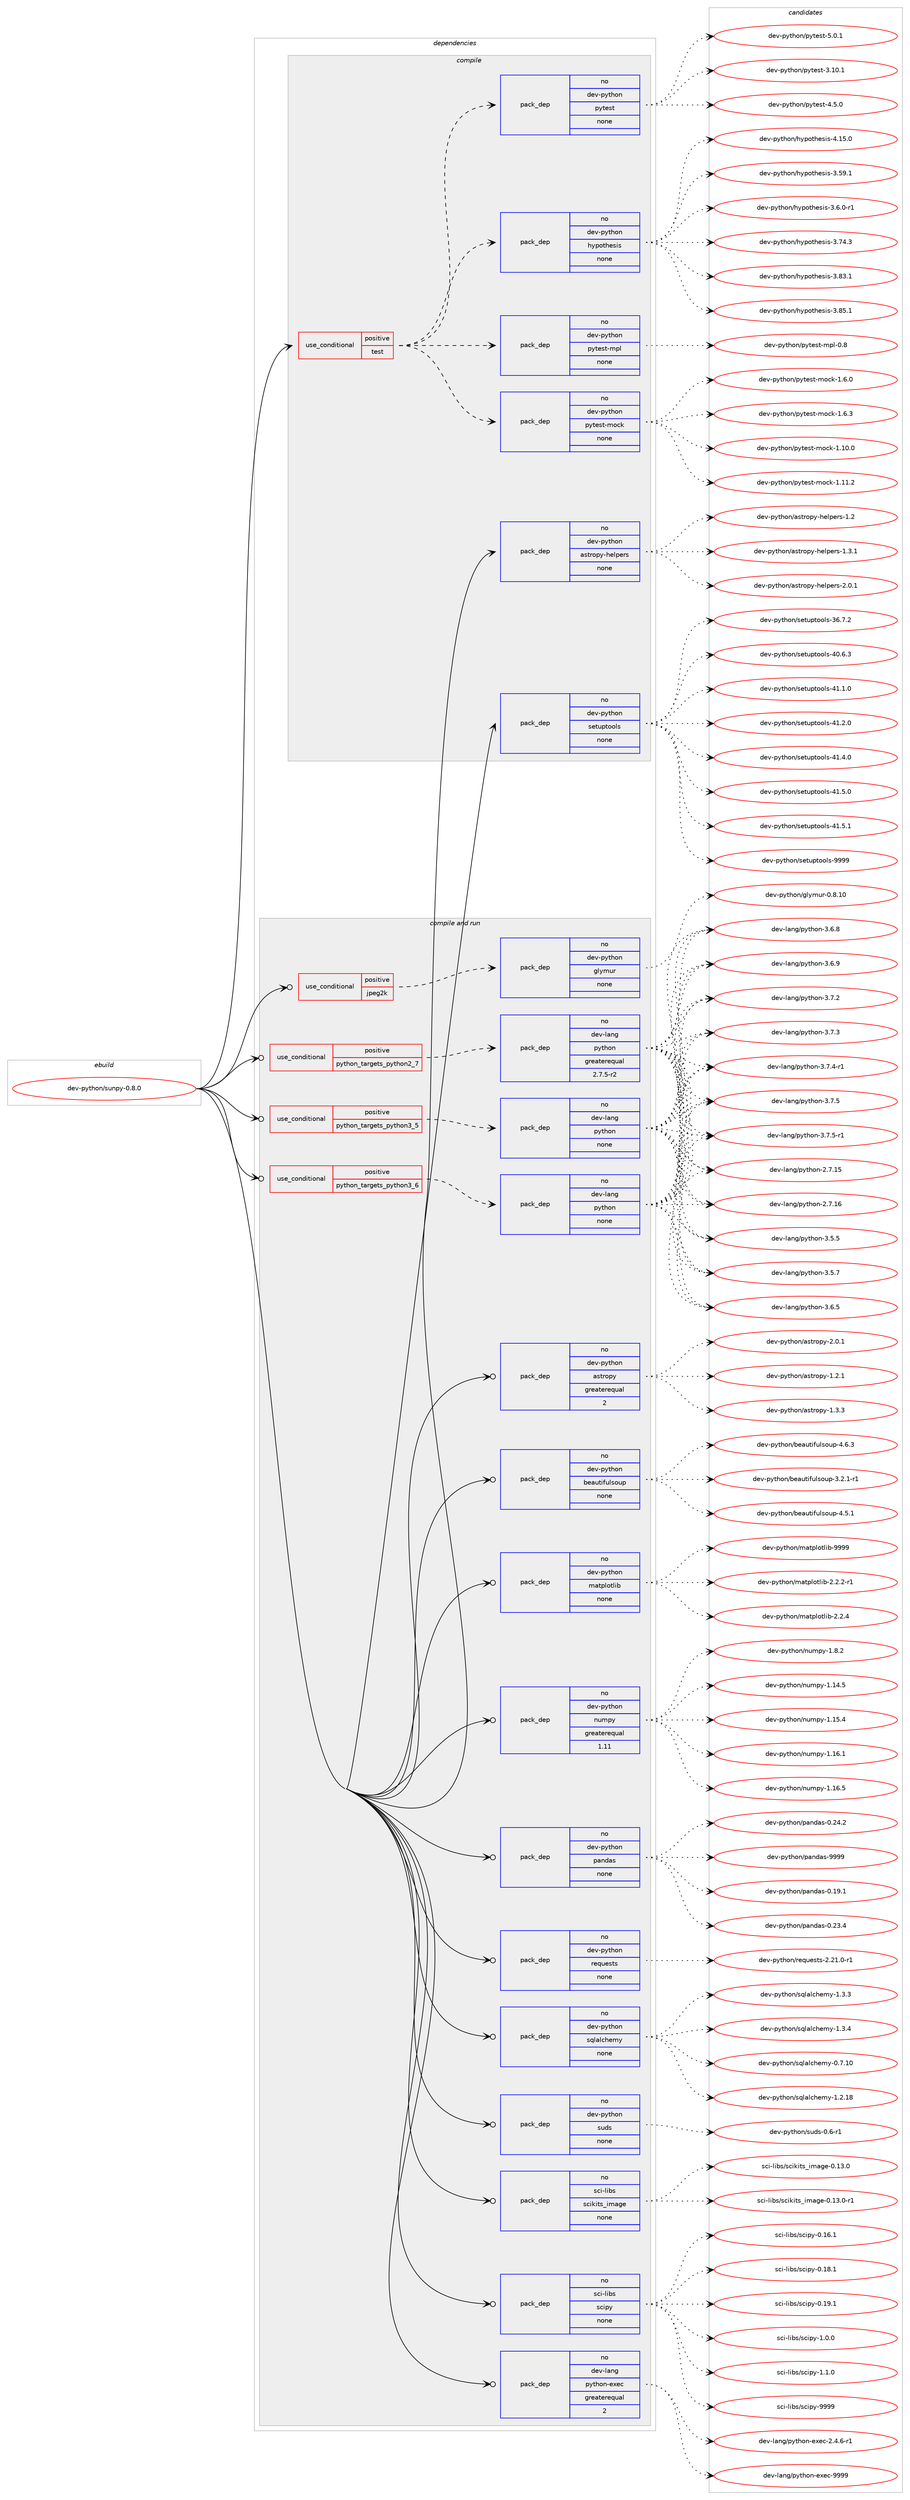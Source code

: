 digraph prolog {

# *************
# Graph options
# *************

newrank=true;
concentrate=true;
compound=true;
graph [rankdir=LR,fontname=Helvetica,fontsize=10,ranksep=1.5];#, ranksep=2.5, nodesep=0.2];
edge  [arrowhead=vee];
node  [fontname=Helvetica,fontsize=10];

# **********
# The ebuild
# **********

subgraph cluster_leftcol {
color=gray;
rank=same;
label=<<i>ebuild</i>>;
id [label="dev-python/sunpy-0.8.0", color=red, width=4, href="../dev-python/sunpy-0.8.0.svg"];
}

# ****************
# The dependencies
# ****************

subgraph cluster_midcol {
color=gray;
label=<<i>dependencies</i>>;
subgraph cluster_compile {
fillcolor="#eeeeee";
style=filled;
label=<<i>compile</i>>;
subgraph cond150085 {
dependency639585 [label=<<TABLE BORDER="0" CELLBORDER="1" CELLSPACING="0" CELLPADDING="4"><TR><TD ROWSPAN="3" CELLPADDING="10">use_conditional</TD></TR><TR><TD>positive</TD></TR><TR><TD>test</TD></TR></TABLE>>, shape=none, color=red];
subgraph pack477618 {
dependency639586 [label=<<TABLE BORDER="0" CELLBORDER="1" CELLSPACING="0" CELLPADDING="4" WIDTH="220"><TR><TD ROWSPAN="6" CELLPADDING="30">pack_dep</TD></TR><TR><TD WIDTH="110">no</TD></TR><TR><TD>dev-python</TD></TR><TR><TD>hypothesis</TD></TR><TR><TD>none</TD></TR><TR><TD></TD></TR></TABLE>>, shape=none, color=blue];
}
dependency639585:e -> dependency639586:w [weight=20,style="dashed",arrowhead="vee"];
subgraph pack477619 {
dependency639587 [label=<<TABLE BORDER="0" CELLBORDER="1" CELLSPACING="0" CELLPADDING="4" WIDTH="220"><TR><TD ROWSPAN="6" CELLPADDING="30">pack_dep</TD></TR><TR><TD WIDTH="110">no</TD></TR><TR><TD>dev-python</TD></TR><TR><TD>pytest</TD></TR><TR><TD>none</TD></TR><TR><TD></TD></TR></TABLE>>, shape=none, color=blue];
}
dependency639585:e -> dependency639587:w [weight=20,style="dashed",arrowhead="vee"];
subgraph pack477620 {
dependency639588 [label=<<TABLE BORDER="0" CELLBORDER="1" CELLSPACING="0" CELLPADDING="4" WIDTH="220"><TR><TD ROWSPAN="6" CELLPADDING="30">pack_dep</TD></TR><TR><TD WIDTH="110">no</TD></TR><TR><TD>dev-python</TD></TR><TR><TD>pytest-mock</TD></TR><TR><TD>none</TD></TR><TR><TD></TD></TR></TABLE>>, shape=none, color=blue];
}
dependency639585:e -> dependency639588:w [weight=20,style="dashed",arrowhead="vee"];
subgraph pack477621 {
dependency639589 [label=<<TABLE BORDER="0" CELLBORDER="1" CELLSPACING="0" CELLPADDING="4" WIDTH="220"><TR><TD ROWSPAN="6" CELLPADDING="30">pack_dep</TD></TR><TR><TD WIDTH="110">no</TD></TR><TR><TD>dev-python</TD></TR><TR><TD>pytest-mpl</TD></TR><TR><TD>none</TD></TR><TR><TD></TD></TR></TABLE>>, shape=none, color=blue];
}
dependency639585:e -> dependency639589:w [weight=20,style="dashed",arrowhead="vee"];
}
id:e -> dependency639585:w [weight=20,style="solid",arrowhead="vee"];
subgraph pack477622 {
dependency639590 [label=<<TABLE BORDER="0" CELLBORDER="1" CELLSPACING="0" CELLPADDING="4" WIDTH="220"><TR><TD ROWSPAN="6" CELLPADDING="30">pack_dep</TD></TR><TR><TD WIDTH="110">no</TD></TR><TR><TD>dev-python</TD></TR><TR><TD>astropy-helpers</TD></TR><TR><TD>none</TD></TR><TR><TD></TD></TR></TABLE>>, shape=none, color=blue];
}
id:e -> dependency639590:w [weight=20,style="solid",arrowhead="vee"];
subgraph pack477623 {
dependency639591 [label=<<TABLE BORDER="0" CELLBORDER="1" CELLSPACING="0" CELLPADDING="4" WIDTH="220"><TR><TD ROWSPAN="6" CELLPADDING="30">pack_dep</TD></TR><TR><TD WIDTH="110">no</TD></TR><TR><TD>dev-python</TD></TR><TR><TD>setuptools</TD></TR><TR><TD>none</TD></TR><TR><TD></TD></TR></TABLE>>, shape=none, color=blue];
}
id:e -> dependency639591:w [weight=20,style="solid",arrowhead="vee"];
}
subgraph cluster_compileandrun {
fillcolor="#eeeeee";
style=filled;
label=<<i>compile and run</i>>;
subgraph cond150086 {
dependency639592 [label=<<TABLE BORDER="0" CELLBORDER="1" CELLSPACING="0" CELLPADDING="4"><TR><TD ROWSPAN="3" CELLPADDING="10">use_conditional</TD></TR><TR><TD>positive</TD></TR><TR><TD>jpeg2k</TD></TR></TABLE>>, shape=none, color=red];
subgraph pack477624 {
dependency639593 [label=<<TABLE BORDER="0" CELLBORDER="1" CELLSPACING="0" CELLPADDING="4" WIDTH="220"><TR><TD ROWSPAN="6" CELLPADDING="30">pack_dep</TD></TR><TR><TD WIDTH="110">no</TD></TR><TR><TD>dev-python</TD></TR><TR><TD>glymur</TD></TR><TR><TD>none</TD></TR><TR><TD></TD></TR></TABLE>>, shape=none, color=blue];
}
dependency639592:e -> dependency639593:w [weight=20,style="dashed",arrowhead="vee"];
}
id:e -> dependency639592:w [weight=20,style="solid",arrowhead="odotvee"];
subgraph cond150087 {
dependency639594 [label=<<TABLE BORDER="0" CELLBORDER="1" CELLSPACING="0" CELLPADDING="4"><TR><TD ROWSPAN="3" CELLPADDING="10">use_conditional</TD></TR><TR><TD>positive</TD></TR><TR><TD>python_targets_python2_7</TD></TR></TABLE>>, shape=none, color=red];
subgraph pack477625 {
dependency639595 [label=<<TABLE BORDER="0" CELLBORDER="1" CELLSPACING="0" CELLPADDING="4" WIDTH="220"><TR><TD ROWSPAN="6" CELLPADDING="30">pack_dep</TD></TR><TR><TD WIDTH="110">no</TD></TR><TR><TD>dev-lang</TD></TR><TR><TD>python</TD></TR><TR><TD>greaterequal</TD></TR><TR><TD>2.7.5-r2</TD></TR></TABLE>>, shape=none, color=blue];
}
dependency639594:e -> dependency639595:w [weight=20,style="dashed",arrowhead="vee"];
}
id:e -> dependency639594:w [weight=20,style="solid",arrowhead="odotvee"];
subgraph cond150088 {
dependency639596 [label=<<TABLE BORDER="0" CELLBORDER="1" CELLSPACING="0" CELLPADDING="4"><TR><TD ROWSPAN="3" CELLPADDING="10">use_conditional</TD></TR><TR><TD>positive</TD></TR><TR><TD>python_targets_python3_5</TD></TR></TABLE>>, shape=none, color=red];
subgraph pack477626 {
dependency639597 [label=<<TABLE BORDER="0" CELLBORDER="1" CELLSPACING="0" CELLPADDING="4" WIDTH="220"><TR><TD ROWSPAN="6" CELLPADDING="30">pack_dep</TD></TR><TR><TD WIDTH="110">no</TD></TR><TR><TD>dev-lang</TD></TR><TR><TD>python</TD></TR><TR><TD>none</TD></TR><TR><TD></TD></TR></TABLE>>, shape=none, color=blue];
}
dependency639596:e -> dependency639597:w [weight=20,style="dashed",arrowhead="vee"];
}
id:e -> dependency639596:w [weight=20,style="solid",arrowhead="odotvee"];
subgraph cond150089 {
dependency639598 [label=<<TABLE BORDER="0" CELLBORDER="1" CELLSPACING="0" CELLPADDING="4"><TR><TD ROWSPAN="3" CELLPADDING="10">use_conditional</TD></TR><TR><TD>positive</TD></TR><TR><TD>python_targets_python3_6</TD></TR></TABLE>>, shape=none, color=red];
subgraph pack477627 {
dependency639599 [label=<<TABLE BORDER="0" CELLBORDER="1" CELLSPACING="0" CELLPADDING="4" WIDTH="220"><TR><TD ROWSPAN="6" CELLPADDING="30">pack_dep</TD></TR><TR><TD WIDTH="110">no</TD></TR><TR><TD>dev-lang</TD></TR><TR><TD>python</TD></TR><TR><TD>none</TD></TR><TR><TD></TD></TR></TABLE>>, shape=none, color=blue];
}
dependency639598:e -> dependency639599:w [weight=20,style="dashed",arrowhead="vee"];
}
id:e -> dependency639598:w [weight=20,style="solid",arrowhead="odotvee"];
subgraph pack477628 {
dependency639600 [label=<<TABLE BORDER="0" CELLBORDER="1" CELLSPACING="0" CELLPADDING="4" WIDTH="220"><TR><TD ROWSPAN="6" CELLPADDING="30">pack_dep</TD></TR><TR><TD WIDTH="110">no</TD></TR><TR><TD>dev-lang</TD></TR><TR><TD>python-exec</TD></TR><TR><TD>greaterequal</TD></TR><TR><TD>2</TD></TR></TABLE>>, shape=none, color=blue];
}
id:e -> dependency639600:w [weight=20,style="solid",arrowhead="odotvee"];
subgraph pack477629 {
dependency639601 [label=<<TABLE BORDER="0" CELLBORDER="1" CELLSPACING="0" CELLPADDING="4" WIDTH="220"><TR><TD ROWSPAN="6" CELLPADDING="30">pack_dep</TD></TR><TR><TD WIDTH="110">no</TD></TR><TR><TD>dev-python</TD></TR><TR><TD>astropy</TD></TR><TR><TD>greaterequal</TD></TR><TR><TD>2</TD></TR></TABLE>>, shape=none, color=blue];
}
id:e -> dependency639601:w [weight=20,style="solid",arrowhead="odotvee"];
subgraph pack477630 {
dependency639602 [label=<<TABLE BORDER="0" CELLBORDER="1" CELLSPACING="0" CELLPADDING="4" WIDTH="220"><TR><TD ROWSPAN="6" CELLPADDING="30">pack_dep</TD></TR><TR><TD WIDTH="110">no</TD></TR><TR><TD>dev-python</TD></TR><TR><TD>beautifulsoup</TD></TR><TR><TD>none</TD></TR><TR><TD></TD></TR></TABLE>>, shape=none, color=blue];
}
id:e -> dependency639602:w [weight=20,style="solid",arrowhead="odotvee"];
subgraph pack477631 {
dependency639603 [label=<<TABLE BORDER="0" CELLBORDER="1" CELLSPACING="0" CELLPADDING="4" WIDTH="220"><TR><TD ROWSPAN="6" CELLPADDING="30">pack_dep</TD></TR><TR><TD WIDTH="110">no</TD></TR><TR><TD>dev-python</TD></TR><TR><TD>matplotlib</TD></TR><TR><TD>none</TD></TR><TR><TD></TD></TR></TABLE>>, shape=none, color=blue];
}
id:e -> dependency639603:w [weight=20,style="solid",arrowhead="odotvee"];
subgraph pack477632 {
dependency639604 [label=<<TABLE BORDER="0" CELLBORDER="1" CELLSPACING="0" CELLPADDING="4" WIDTH="220"><TR><TD ROWSPAN="6" CELLPADDING="30">pack_dep</TD></TR><TR><TD WIDTH="110">no</TD></TR><TR><TD>dev-python</TD></TR><TR><TD>numpy</TD></TR><TR><TD>greaterequal</TD></TR><TR><TD>1.11</TD></TR></TABLE>>, shape=none, color=blue];
}
id:e -> dependency639604:w [weight=20,style="solid",arrowhead="odotvee"];
subgraph pack477633 {
dependency639605 [label=<<TABLE BORDER="0" CELLBORDER="1" CELLSPACING="0" CELLPADDING="4" WIDTH="220"><TR><TD ROWSPAN="6" CELLPADDING="30">pack_dep</TD></TR><TR><TD WIDTH="110">no</TD></TR><TR><TD>dev-python</TD></TR><TR><TD>pandas</TD></TR><TR><TD>none</TD></TR><TR><TD></TD></TR></TABLE>>, shape=none, color=blue];
}
id:e -> dependency639605:w [weight=20,style="solid",arrowhead="odotvee"];
subgraph pack477634 {
dependency639606 [label=<<TABLE BORDER="0" CELLBORDER="1" CELLSPACING="0" CELLPADDING="4" WIDTH="220"><TR><TD ROWSPAN="6" CELLPADDING="30">pack_dep</TD></TR><TR><TD WIDTH="110">no</TD></TR><TR><TD>dev-python</TD></TR><TR><TD>requests</TD></TR><TR><TD>none</TD></TR><TR><TD></TD></TR></TABLE>>, shape=none, color=blue];
}
id:e -> dependency639606:w [weight=20,style="solid",arrowhead="odotvee"];
subgraph pack477635 {
dependency639607 [label=<<TABLE BORDER="0" CELLBORDER="1" CELLSPACING="0" CELLPADDING="4" WIDTH="220"><TR><TD ROWSPAN="6" CELLPADDING="30">pack_dep</TD></TR><TR><TD WIDTH="110">no</TD></TR><TR><TD>dev-python</TD></TR><TR><TD>sqlalchemy</TD></TR><TR><TD>none</TD></TR><TR><TD></TD></TR></TABLE>>, shape=none, color=blue];
}
id:e -> dependency639607:w [weight=20,style="solid",arrowhead="odotvee"];
subgraph pack477636 {
dependency639608 [label=<<TABLE BORDER="0" CELLBORDER="1" CELLSPACING="0" CELLPADDING="4" WIDTH="220"><TR><TD ROWSPAN="6" CELLPADDING="30">pack_dep</TD></TR><TR><TD WIDTH="110">no</TD></TR><TR><TD>dev-python</TD></TR><TR><TD>suds</TD></TR><TR><TD>none</TD></TR><TR><TD></TD></TR></TABLE>>, shape=none, color=blue];
}
id:e -> dependency639608:w [weight=20,style="solid",arrowhead="odotvee"];
subgraph pack477637 {
dependency639609 [label=<<TABLE BORDER="0" CELLBORDER="1" CELLSPACING="0" CELLPADDING="4" WIDTH="220"><TR><TD ROWSPAN="6" CELLPADDING="30">pack_dep</TD></TR><TR><TD WIDTH="110">no</TD></TR><TR><TD>sci-libs</TD></TR><TR><TD>scikits_image</TD></TR><TR><TD>none</TD></TR><TR><TD></TD></TR></TABLE>>, shape=none, color=blue];
}
id:e -> dependency639609:w [weight=20,style="solid",arrowhead="odotvee"];
subgraph pack477638 {
dependency639610 [label=<<TABLE BORDER="0" CELLBORDER="1" CELLSPACING="0" CELLPADDING="4" WIDTH="220"><TR><TD ROWSPAN="6" CELLPADDING="30">pack_dep</TD></TR><TR><TD WIDTH="110">no</TD></TR><TR><TD>sci-libs</TD></TR><TR><TD>scipy</TD></TR><TR><TD>none</TD></TR><TR><TD></TD></TR></TABLE>>, shape=none, color=blue];
}
id:e -> dependency639610:w [weight=20,style="solid",arrowhead="odotvee"];
}
subgraph cluster_run {
fillcolor="#eeeeee";
style=filled;
label=<<i>run</i>>;
}
}

# **************
# The candidates
# **************

subgraph cluster_choices {
rank=same;
color=gray;
label=<<i>candidates</i>>;

subgraph choice477618 {
color=black;
nodesep=1;
choice100101118451121211161041111104710412111211111610410111510511545514653574649 [label="dev-python/hypothesis-3.59.1", color=red, width=4,href="../dev-python/hypothesis-3.59.1.svg"];
choice10010111845112121116104111110471041211121111161041011151051154551465446484511449 [label="dev-python/hypothesis-3.6.0-r1", color=red, width=4,href="../dev-python/hypothesis-3.6.0-r1.svg"];
choice100101118451121211161041111104710412111211111610410111510511545514655524651 [label="dev-python/hypothesis-3.74.3", color=red, width=4,href="../dev-python/hypothesis-3.74.3.svg"];
choice100101118451121211161041111104710412111211111610410111510511545514656514649 [label="dev-python/hypothesis-3.83.1", color=red, width=4,href="../dev-python/hypothesis-3.83.1.svg"];
choice100101118451121211161041111104710412111211111610410111510511545514656534649 [label="dev-python/hypothesis-3.85.1", color=red, width=4,href="../dev-python/hypothesis-3.85.1.svg"];
choice100101118451121211161041111104710412111211111610410111510511545524649534648 [label="dev-python/hypothesis-4.15.0", color=red, width=4,href="../dev-python/hypothesis-4.15.0.svg"];
dependency639586:e -> choice100101118451121211161041111104710412111211111610410111510511545514653574649:w [style=dotted,weight="100"];
dependency639586:e -> choice10010111845112121116104111110471041211121111161041011151051154551465446484511449:w [style=dotted,weight="100"];
dependency639586:e -> choice100101118451121211161041111104710412111211111610410111510511545514655524651:w [style=dotted,weight="100"];
dependency639586:e -> choice100101118451121211161041111104710412111211111610410111510511545514656514649:w [style=dotted,weight="100"];
dependency639586:e -> choice100101118451121211161041111104710412111211111610410111510511545514656534649:w [style=dotted,weight="100"];
dependency639586:e -> choice100101118451121211161041111104710412111211111610410111510511545524649534648:w [style=dotted,weight="100"];
}
subgraph choice477619 {
color=black;
nodesep=1;
choice100101118451121211161041111104711212111610111511645514649484649 [label="dev-python/pytest-3.10.1", color=red, width=4,href="../dev-python/pytest-3.10.1.svg"];
choice1001011184511212111610411111047112121116101115116455246534648 [label="dev-python/pytest-4.5.0", color=red, width=4,href="../dev-python/pytest-4.5.0.svg"];
choice1001011184511212111610411111047112121116101115116455346484649 [label="dev-python/pytest-5.0.1", color=red, width=4,href="../dev-python/pytest-5.0.1.svg"];
dependency639587:e -> choice100101118451121211161041111104711212111610111511645514649484649:w [style=dotted,weight="100"];
dependency639587:e -> choice1001011184511212111610411111047112121116101115116455246534648:w [style=dotted,weight="100"];
dependency639587:e -> choice1001011184511212111610411111047112121116101115116455346484649:w [style=dotted,weight="100"];
}
subgraph choice477620 {
color=black;
nodesep=1;
choice1001011184511212111610411111047112121116101115116451091119910745494649484648 [label="dev-python/pytest-mock-1.10.0", color=red, width=4,href="../dev-python/pytest-mock-1.10.0.svg"];
choice1001011184511212111610411111047112121116101115116451091119910745494649494650 [label="dev-python/pytest-mock-1.11.2", color=red, width=4,href="../dev-python/pytest-mock-1.11.2.svg"];
choice10010111845112121116104111110471121211161011151164510911199107454946544648 [label="dev-python/pytest-mock-1.6.0", color=red, width=4,href="../dev-python/pytest-mock-1.6.0.svg"];
choice10010111845112121116104111110471121211161011151164510911199107454946544651 [label="dev-python/pytest-mock-1.6.3", color=red, width=4,href="../dev-python/pytest-mock-1.6.3.svg"];
dependency639588:e -> choice1001011184511212111610411111047112121116101115116451091119910745494649484648:w [style=dotted,weight="100"];
dependency639588:e -> choice1001011184511212111610411111047112121116101115116451091119910745494649494650:w [style=dotted,weight="100"];
dependency639588:e -> choice10010111845112121116104111110471121211161011151164510911199107454946544648:w [style=dotted,weight="100"];
dependency639588:e -> choice10010111845112121116104111110471121211161011151164510911199107454946544651:w [style=dotted,weight="100"];
}
subgraph choice477621 {
color=black;
nodesep=1;
choice10010111845112121116104111110471121211161011151164510911210845484656 [label="dev-python/pytest-mpl-0.8", color=red, width=4,href="../dev-python/pytest-mpl-0.8.svg"];
dependency639589:e -> choice10010111845112121116104111110471121211161011151164510911210845484656:w [style=dotted,weight="100"];
}
subgraph choice477622 {
color=black;
nodesep=1;
choice1001011184511212111610411111047971151161141111121214510410110811210111411545494650 [label="dev-python/astropy-helpers-1.2", color=red, width=4,href="../dev-python/astropy-helpers-1.2.svg"];
choice10010111845112121116104111110479711511611411111212145104101108112101114115454946514649 [label="dev-python/astropy-helpers-1.3.1", color=red, width=4,href="../dev-python/astropy-helpers-1.3.1.svg"];
choice10010111845112121116104111110479711511611411111212145104101108112101114115455046484649 [label="dev-python/astropy-helpers-2.0.1", color=red, width=4,href="../dev-python/astropy-helpers-2.0.1.svg"];
dependency639590:e -> choice1001011184511212111610411111047971151161141111121214510410110811210111411545494650:w [style=dotted,weight="100"];
dependency639590:e -> choice10010111845112121116104111110479711511611411111212145104101108112101114115454946514649:w [style=dotted,weight="100"];
dependency639590:e -> choice10010111845112121116104111110479711511611411111212145104101108112101114115455046484649:w [style=dotted,weight="100"];
}
subgraph choice477623 {
color=black;
nodesep=1;
choice100101118451121211161041111104711510111611711211611111110811545515446554650 [label="dev-python/setuptools-36.7.2", color=red, width=4,href="../dev-python/setuptools-36.7.2.svg"];
choice100101118451121211161041111104711510111611711211611111110811545524846544651 [label="dev-python/setuptools-40.6.3", color=red, width=4,href="../dev-python/setuptools-40.6.3.svg"];
choice100101118451121211161041111104711510111611711211611111110811545524946494648 [label="dev-python/setuptools-41.1.0", color=red, width=4,href="../dev-python/setuptools-41.1.0.svg"];
choice100101118451121211161041111104711510111611711211611111110811545524946504648 [label="dev-python/setuptools-41.2.0", color=red, width=4,href="../dev-python/setuptools-41.2.0.svg"];
choice100101118451121211161041111104711510111611711211611111110811545524946524648 [label="dev-python/setuptools-41.4.0", color=red, width=4,href="../dev-python/setuptools-41.4.0.svg"];
choice100101118451121211161041111104711510111611711211611111110811545524946534648 [label="dev-python/setuptools-41.5.0", color=red, width=4,href="../dev-python/setuptools-41.5.0.svg"];
choice100101118451121211161041111104711510111611711211611111110811545524946534649 [label="dev-python/setuptools-41.5.1", color=red, width=4,href="../dev-python/setuptools-41.5.1.svg"];
choice10010111845112121116104111110471151011161171121161111111081154557575757 [label="dev-python/setuptools-9999", color=red, width=4,href="../dev-python/setuptools-9999.svg"];
dependency639591:e -> choice100101118451121211161041111104711510111611711211611111110811545515446554650:w [style=dotted,weight="100"];
dependency639591:e -> choice100101118451121211161041111104711510111611711211611111110811545524846544651:w [style=dotted,weight="100"];
dependency639591:e -> choice100101118451121211161041111104711510111611711211611111110811545524946494648:w [style=dotted,weight="100"];
dependency639591:e -> choice100101118451121211161041111104711510111611711211611111110811545524946504648:w [style=dotted,weight="100"];
dependency639591:e -> choice100101118451121211161041111104711510111611711211611111110811545524946524648:w [style=dotted,weight="100"];
dependency639591:e -> choice100101118451121211161041111104711510111611711211611111110811545524946534648:w [style=dotted,weight="100"];
dependency639591:e -> choice100101118451121211161041111104711510111611711211611111110811545524946534649:w [style=dotted,weight="100"];
dependency639591:e -> choice10010111845112121116104111110471151011161171121161111111081154557575757:w [style=dotted,weight="100"];
}
subgraph choice477624 {
color=black;
nodesep=1;
choice100101118451121211161041111104710310812110911711445484656464948 [label="dev-python/glymur-0.8.10", color=red, width=4,href="../dev-python/glymur-0.8.10.svg"];
dependency639593:e -> choice100101118451121211161041111104710310812110911711445484656464948:w [style=dotted,weight="100"];
}
subgraph choice477625 {
color=black;
nodesep=1;
choice10010111845108971101034711212111610411111045504655464953 [label="dev-lang/python-2.7.15", color=red, width=4,href="../dev-lang/python-2.7.15.svg"];
choice10010111845108971101034711212111610411111045504655464954 [label="dev-lang/python-2.7.16", color=red, width=4,href="../dev-lang/python-2.7.16.svg"];
choice100101118451089711010347112121116104111110455146534653 [label="dev-lang/python-3.5.5", color=red, width=4,href="../dev-lang/python-3.5.5.svg"];
choice100101118451089711010347112121116104111110455146534655 [label="dev-lang/python-3.5.7", color=red, width=4,href="../dev-lang/python-3.5.7.svg"];
choice100101118451089711010347112121116104111110455146544653 [label="dev-lang/python-3.6.5", color=red, width=4,href="../dev-lang/python-3.6.5.svg"];
choice100101118451089711010347112121116104111110455146544656 [label="dev-lang/python-3.6.8", color=red, width=4,href="../dev-lang/python-3.6.8.svg"];
choice100101118451089711010347112121116104111110455146544657 [label="dev-lang/python-3.6.9", color=red, width=4,href="../dev-lang/python-3.6.9.svg"];
choice100101118451089711010347112121116104111110455146554650 [label="dev-lang/python-3.7.2", color=red, width=4,href="../dev-lang/python-3.7.2.svg"];
choice100101118451089711010347112121116104111110455146554651 [label="dev-lang/python-3.7.3", color=red, width=4,href="../dev-lang/python-3.7.3.svg"];
choice1001011184510897110103471121211161041111104551465546524511449 [label="dev-lang/python-3.7.4-r1", color=red, width=4,href="../dev-lang/python-3.7.4-r1.svg"];
choice100101118451089711010347112121116104111110455146554653 [label="dev-lang/python-3.7.5", color=red, width=4,href="../dev-lang/python-3.7.5.svg"];
choice1001011184510897110103471121211161041111104551465546534511449 [label="dev-lang/python-3.7.5-r1", color=red, width=4,href="../dev-lang/python-3.7.5-r1.svg"];
dependency639595:e -> choice10010111845108971101034711212111610411111045504655464953:w [style=dotted,weight="100"];
dependency639595:e -> choice10010111845108971101034711212111610411111045504655464954:w [style=dotted,weight="100"];
dependency639595:e -> choice100101118451089711010347112121116104111110455146534653:w [style=dotted,weight="100"];
dependency639595:e -> choice100101118451089711010347112121116104111110455146534655:w [style=dotted,weight="100"];
dependency639595:e -> choice100101118451089711010347112121116104111110455146544653:w [style=dotted,weight="100"];
dependency639595:e -> choice100101118451089711010347112121116104111110455146544656:w [style=dotted,weight="100"];
dependency639595:e -> choice100101118451089711010347112121116104111110455146544657:w [style=dotted,weight="100"];
dependency639595:e -> choice100101118451089711010347112121116104111110455146554650:w [style=dotted,weight="100"];
dependency639595:e -> choice100101118451089711010347112121116104111110455146554651:w [style=dotted,weight="100"];
dependency639595:e -> choice1001011184510897110103471121211161041111104551465546524511449:w [style=dotted,weight="100"];
dependency639595:e -> choice100101118451089711010347112121116104111110455146554653:w [style=dotted,weight="100"];
dependency639595:e -> choice1001011184510897110103471121211161041111104551465546534511449:w [style=dotted,weight="100"];
}
subgraph choice477626 {
color=black;
nodesep=1;
choice10010111845108971101034711212111610411111045504655464953 [label="dev-lang/python-2.7.15", color=red, width=4,href="../dev-lang/python-2.7.15.svg"];
choice10010111845108971101034711212111610411111045504655464954 [label="dev-lang/python-2.7.16", color=red, width=4,href="../dev-lang/python-2.7.16.svg"];
choice100101118451089711010347112121116104111110455146534653 [label="dev-lang/python-3.5.5", color=red, width=4,href="../dev-lang/python-3.5.5.svg"];
choice100101118451089711010347112121116104111110455146534655 [label="dev-lang/python-3.5.7", color=red, width=4,href="../dev-lang/python-3.5.7.svg"];
choice100101118451089711010347112121116104111110455146544653 [label="dev-lang/python-3.6.5", color=red, width=4,href="../dev-lang/python-3.6.5.svg"];
choice100101118451089711010347112121116104111110455146544656 [label="dev-lang/python-3.6.8", color=red, width=4,href="../dev-lang/python-3.6.8.svg"];
choice100101118451089711010347112121116104111110455146544657 [label="dev-lang/python-3.6.9", color=red, width=4,href="../dev-lang/python-3.6.9.svg"];
choice100101118451089711010347112121116104111110455146554650 [label="dev-lang/python-3.7.2", color=red, width=4,href="../dev-lang/python-3.7.2.svg"];
choice100101118451089711010347112121116104111110455146554651 [label="dev-lang/python-3.7.3", color=red, width=4,href="../dev-lang/python-3.7.3.svg"];
choice1001011184510897110103471121211161041111104551465546524511449 [label="dev-lang/python-3.7.4-r1", color=red, width=4,href="../dev-lang/python-3.7.4-r1.svg"];
choice100101118451089711010347112121116104111110455146554653 [label="dev-lang/python-3.7.5", color=red, width=4,href="../dev-lang/python-3.7.5.svg"];
choice1001011184510897110103471121211161041111104551465546534511449 [label="dev-lang/python-3.7.5-r1", color=red, width=4,href="../dev-lang/python-3.7.5-r1.svg"];
dependency639597:e -> choice10010111845108971101034711212111610411111045504655464953:w [style=dotted,weight="100"];
dependency639597:e -> choice10010111845108971101034711212111610411111045504655464954:w [style=dotted,weight="100"];
dependency639597:e -> choice100101118451089711010347112121116104111110455146534653:w [style=dotted,weight="100"];
dependency639597:e -> choice100101118451089711010347112121116104111110455146534655:w [style=dotted,weight="100"];
dependency639597:e -> choice100101118451089711010347112121116104111110455146544653:w [style=dotted,weight="100"];
dependency639597:e -> choice100101118451089711010347112121116104111110455146544656:w [style=dotted,weight="100"];
dependency639597:e -> choice100101118451089711010347112121116104111110455146544657:w [style=dotted,weight="100"];
dependency639597:e -> choice100101118451089711010347112121116104111110455146554650:w [style=dotted,weight="100"];
dependency639597:e -> choice100101118451089711010347112121116104111110455146554651:w [style=dotted,weight="100"];
dependency639597:e -> choice1001011184510897110103471121211161041111104551465546524511449:w [style=dotted,weight="100"];
dependency639597:e -> choice100101118451089711010347112121116104111110455146554653:w [style=dotted,weight="100"];
dependency639597:e -> choice1001011184510897110103471121211161041111104551465546534511449:w [style=dotted,weight="100"];
}
subgraph choice477627 {
color=black;
nodesep=1;
choice10010111845108971101034711212111610411111045504655464953 [label="dev-lang/python-2.7.15", color=red, width=4,href="../dev-lang/python-2.7.15.svg"];
choice10010111845108971101034711212111610411111045504655464954 [label="dev-lang/python-2.7.16", color=red, width=4,href="../dev-lang/python-2.7.16.svg"];
choice100101118451089711010347112121116104111110455146534653 [label="dev-lang/python-3.5.5", color=red, width=4,href="../dev-lang/python-3.5.5.svg"];
choice100101118451089711010347112121116104111110455146534655 [label="dev-lang/python-3.5.7", color=red, width=4,href="../dev-lang/python-3.5.7.svg"];
choice100101118451089711010347112121116104111110455146544653 [label="dev-lang/python-3.6.5", color=red, width=4,href="../dev-lang/python-3.6.5.svg"];
choice100101118451089711010347112121116104111110455146544656 [label="dev-lang/python-3.6.8", color=red, width=4,href="../dev-lang/python-3.6.8.svg"];
choice100101118451089711010347112121116104111110455146544657 [label="dev-lang/python-3.6.9", color=red, width=4,href="../dev-lang/python-3.6.9.svg"];
choice100101118451089711010347112121116104111110455146554650 [label="dev-lang/python-3.7.2", color=red, width=4,href="../dev-lang/python-3.7.2.svg"];
choice100101118451089711010347112121116104111110455146554651 [label="dev-lang/python-3.7.3", color=red, width=4,href="../dev-lang/python-3.7.3.svg"];
choice1001011184510897110103471121211161041111104551465546524511449 [label="dev-lang/python-3.7.4-r1", color=red, width=4,href="../dev-lang/python-3.7.4-r1.svg"];
choice100101118451089711010347112121116104111110455146554653 [label="dev-lang/python-3.7.5", color=red, width=4,href="../dev-lang/python-3.7.5.svg"];
choice1001011184510897110103471121211161041111104551465546534511449 [label="dev-lang/python-3.7.5-r1", color=red, width=4,href="../dev-lang/python-3.7.5-r1.svg"];
dependency639599:e -> choice10010111845108971101034711212111610411111045504655464953:w [style=dotted,weight="100"];
dependency639599:e -> choice10010111845108971101034711212111610411111045504655464954:w [style=dotted,weight="100"];
dependency639599:e -> choice100101118451089711010347112121116104111110455146534653:w [style=dotted,weight="100"];
dependency639599:e -> choice100101118451089711010347112121116104111110455146534655:w [style=dotted,weight="100"];
dependency639599:e -> choice100101118451089711010347112121116104111110455146544653:w [style=dotted,weight="100"];
dependency639599:e -> choice100101118451089711010347112121116104111110455146544656:w [style=dotted,weight="100"];
dependency639599:e -> choice100101118451089711010347112121116104111110455146544657:w [style=dotted,weight="100"];
dependency639599:e -> choice100101118451089711010347112121116104111110455146554650:w [style=dotted,weight="100"];
dependency639599:e -> choice100101118451089711010347112121116104111110455146554651:w [style=dotted,weight="100"];
dependency639599:e -> choice1001011184510897110103471121211161041111104551465546524511449:w [style=dotted,weight="100"];
dependency639599:e -> choice100101118451089711010347112121116104111110455146554653:w [style=dotted,weight="100"];
dependency639599:e -> choice1001011184510897110103471121211161041111104551465546534511449:w [style=dotted,weight="100"];
}
subgraph choice477628 {
color=black;
nodesep=1;
choice10010111845108971101034711212111610411111045101120101994550465246544511449 [label="dev-lang/python-exec-2.4.6-r1", color=red, width=4,href="../dev-lang/python-exec-2.4.6-r1.svg"];
choice10010111845108971101034711212111610411111045101120101994557575757 [label="dev-lang/python-exec-9999", color=red, width=4,href="../dev-lang/python-exec-9999.svg"];
dependency639600:e -> choice10010111845108971101034711212111610411111045101120101994550465246544511449:w [style=dotted,weight="100"];
dependency639600:e -> choice10010111845108971101034711212111610411111045101120101994557575757:w [style=dotted,weight="100"];
}
subgraph choice477629 {
color=black;
nodesep=1;
choice100101118451121211161041111104797115116114111112121454946504649 [label="dev-python/astropy-1.2.1", color=red, width=4,href="../dev-python/astropy-1.2.1.svg"];
choice100101118451121211161041111104797115116114111112121454946514651 [label="dev-python/astropy-1.3.3", color=red, width=4,href="../dev-python/astropy-1.3.3.svg"];
choice100101118451121211161041111104797115116114111112121455046484649 [label="dev-python/astropy-2.0.1", color=red, width=4,href="../dev-python/astropy-2.0.1.svg"];
dependency639601:e -> choice100101118451121211161041111104797115116114111112121454946504649:w [style=dotted,weight="100"];
dependency639601:e -> choice100101118451121211161041111104797115116114111112121454946514651:w [style=dotted,weight="100"];
dependency639601:e -> choice100101118451121211161041111104797115116114111112121455046484649:w [style=dotted,weight="100"];
}
subgraph choice477630 {
color=black;
nodesep=1;
choice100101118451121211161041111104798101971171161051021171081151111171124551465046494511449 [label="dev-python/beautifulsoup-3.2.1-r1", color=red, width=4,href="../dev-python/beautifulsoup-3.2.1-r1.svg"];
choice10010111845112121116104111110479810197117116105102117108115111117112455246534649 [label="dev-python/beautifulsoup-4.5.1", color=red, width=4,href="../dev-python/beautifulsoup-4.5.1.svg"];
choice10010111845112121116104111110479810197117116105102117108115111117112455246544651 [label="dev-python/beautifulsoup-4.6.3", color=red, width=4,href="../dev-python/beautifulsoup-4.6.3.svg"];
dependency639602:e -> choice100101118451121211161041111104798101971171161051021171081151111171124551465046494511449:w [style=dotted,weight="100"];
dependency639602:e -> choice10010111845112121116104111110479810197117116105102117108115111117112455246534649:w [style=dotted,weight="100"];
dependency639602:e -> choice10010111845112121116104111110479810197117116105102117108115111117112455246544651:w [style=dotted,weight="100"];
}
subgraph choice477631 {
color=black;
nodesep=1;
choice100101118451121211161041111104710997116112108111116108105984550465046504511449 [label="dev-python/matplotlib-2.2.2-r1", color=red, width=4,href="../dev-python/matplotlib-2.2.2-r1.svg"];
choice10010111845112121116104111110471099711611210811111610810598455046504652 [label="dev-python/matplotlib-2.2.4", color=red, width=4,href="../dev-python/matplotlib-2.2.4.svg"];
choice100101118451121211161041111104710997116112108111116108105984557575757 [label="dev-python/matplotlib-9999", color=red, width=4,href="../dev-python/matplotlib-9999.svg"];
dependency639603:e -> choice100101118451121211161041111104710997116112108111116108105984550465046504511449:w [style=dotted,weight="100"];
dependency639603:e -> choice10010111845112121116104111110471099711611210811111610810598455046504652:w [style=dotted,weight="100"];
dependency639603:e -> choice100101118451121211161041111104710997116112108111116108105984557575757:w [style=dotted,weight="100"];
}
subgraph choice477632 {
color=black;
nodesep=1;
choice100101118451121211161041111104711011710911212145494649524653 [label="dev-python/numpy-1.14.5", color=red, width=4,href="../dev-python/numpy-1.14.5.svg"];
choice100101118451121211161041111104711011710911212145494649534652 [label="dev-python/numpy-1.15.4", color=red, width=4,href="../dev-python/numpy-1.15.4.svg"];
choice100101118451121211161041111104711011710911212145494649544649 [label="dev-python/numpy-1.16.1", color=red, width=4,href="../dev-python/numpy-1.16.1.svg"];
choice100101118451121211161041111104711011710911212145494649544653 [label="dev-python/numpy-1.16.5", color=red, width=4,href="../dev-python/numpy-1.16.5.svg"];
choice1001011184511212111610411111047110117109112121454946564650 [label="dev-python/numpy-1.8.2", color=red, width=4,href="../dev-python/numpy-1.8.2.svg"];
dependency639604:e -> choice100101118451121211161041111104711011710911212145494649524653:w [style=dotted,weight="100"];
dependency639604:e -> choice100101118451121211161041111104711011710911212145494649534652:w [style=dotted,weight="100"];
dependency639604:e -> choice100101118451121211161041111104711011710911212145494649544649:w [style=dotted,weight="100"];
dependency639604:e -> choice100101118451121211161041111104711011710911212145494649544653:w [style=dotted,weight="100"];
dependency639604:e -> choice1001011184511212111610411111047110117109112121454946564650:w [style=dotted,weight="100"];
}
subgraph choice477633 {
color=black;
nodesep=1;
choice1001011184511212111610411111047112971101009711545484649574649 [label="dev-python/pandas-0.19.1", color=red, width=4,href="../dev-python/pandas-0.19.1.svg"];
choice1001011184511212111610411111047112971101009711545484650514652 [label="dev-python/pandas-0.23.4", color=red, width=4,href="../dev-python/pandas-0.23.4.svg"];
choice1001011184511212111610411111047112971101009711545484650524650 [label="dev-python/pandas-0.24.2", color=red, width=4,href="../dev-python/pandas-0.24.2.svg"];
choice100101118451121211161041111104711297110100971154557575757 [label="dev-python/pandas-9999", color=red, width=4,href="../dev-python/pandas-9999.svg"];
dependency639605:e -> choice1001011184511212111610411111047112971101009711545484649574649:w [style=dotted,weight="100"];
dependency639605:e -> choice1001011184511212111610411111047112971101009711545484650514652:w [style=dotted,weight="100"];
dependency639605:e -> choice1001011184511212111610411111047112971101009711545484650524650:w [style=dotted,weight="100"];
dependency639605:e -> choice100101118451121211161041111104711297110100971154557575757:w [style=dotted,weight="100"];
}
subgraph choice477634 {
color=black;
nodesep=1;
choice1001011184511212111610411111047114101113117101115116115455046504946484511449 [label="dev-python/requests-2.21.0-r1", color=red, width=4,href="../dev-python/requests-2.21.0-r1.svg"];
dependency639606:e -> choice1001011184511212111610411111047114101113117101115116115455046504946484511449:w [style=dotted,weight="100"];
}
subgraph choice477635 {
color=black;
nodesep=1;
choice1001011184511212111610411111047115113108971089910410110912145484655464948 [label="dev-python/sqlalchemy-0.7.10", color=red, width=4,href="../dev-python/sqlalchemy-0.7.10.svg"];
choice1001011184511212111610411111047115113108971089910410110912145494650464956 [label="dev-python/sqlalchemy-1.2.18", color=red, width=4,href="../dev-python/sqlalchemy-1.2.18.svg"];
choice10010111845112121116104111110471151131089710899104101109121454946514651 [label="dev-python/sqlalchemy-1.3.3", color=red, width=4,href="../dev-python/sqlalchemy-1.3.3.svg"];
choice10010111845112121116104111110471151131089710899104101109121454946514652 [label="dev-python/sqlalchemy-1.3.4", color=red, width=4,href="../dev-python/sqlalchemy-1.3.4.svg"];
dependency639607:e -> choice1001011184511212111610411111047115113108971089910410110912145484655464948:w [style=dotted,weight="100"];
dependency639607:e -> choice1001011184511212111610411111047115113108971089910410110912145494650464956:w [style=dotted,weight="100"];
dependency639607:e -> choice10010111845112121116104111110471151131089710899104101109121454946514651:w [style=dotted,weight="100"];
dependency639607:e -> choice10010111845112121116104111110471151131089710899104101109121454946514652:w [style=dotted,weight="100"];
}
subgraph choice477636 {
color=black;
nodesep=1;
choice1001011184511212111610411111047115117100115454846544511449 [label="dev-python/suds-0.6-r1", color=red, width=4,href="../dev-python/suds-0.6-r1.svg"];
dependency639608:e -> choice1001011184511212111610411111047115117100115454846544511449:w [style=dotted,weight="100"];
}
subgraph choice477637 {
color=black;
nodesep=1;
choice1159910545108105981154711599105107105116115951051099710310145484649514648 [label="sci-libs/scikits_image-0.13.0", color=red, width=4,href="../sci-libs/scikits_image-0.13.0.svg"];
choice11599105451081059811547115991051071051161159510510997103101454846495146484511449 [label="sci-libs/scikits_image-0.13.0-r1", color=red, width=4,href="../sci-libs/scikits_image-0.13.0-r1.svg"];
dependency639609:e -> choice1159910545108105981154711599105107105116115951051099710310145484649514648:w [style=dotted,weight="100"];
dependency639609:e -> choice11599105451081059811547115991051071051161159510510997103101454846495146484511449:w [style=dotted,weight="100"];
}
subgraph choice477638 {
color=black;
nodesep=1;
choice115991054510810598115471159910511212145484649544649 [label="sci-libs/scipy-0.16.1", color=red, width=4,href="../sci-libs/scipy-0.16.1.svg"];
choice115991054510810598115471159910511212145484649564649 [label="sci-libs/scipy-0.18.1", color=red, width=4,href="../sci-libs/scipy-0.18.1.svg"];
choice115991054510810598115471159910511212145484649574649 [label="sci-libs/scipy-0.19.1", color=red, width=4,href="../sci-libs/scipy-0.19.1.svg"];
choice1159910545108105981154711599105112121454946484648 [label="sci-libs/scipy-1.0.0", color=red, width=4,href="../sci-libs/scipy-1.0.0.svg"];
choice1159910545108105981154711599105112121454946494648 [label="sci-libs/scipy-1.1.0", color=red, width=4,href="../sci-libs/scipy-1.1.0.svg"];
choice11599105451081059811547115991051121214557575757 [label="sci-libs/scipy-9999", color=red, width=4,href="../sci-libs/scipy-9999.svg"];
dependency639610:e -> choice115991054510810598115471159910511212145484649544649:w [style=dotted,weight="100"];
dependency639610:e -> choice115991054510810598115471159910511212145484649564649:w [style=dotted,weight="100"];
dependency639610:e -> choice115991054510810598115471159910511212145484649574649:w [style=dotted,weight="100"];
dependency639610:e -> choice1159910545108105981154711599105112121454946484648:w [style=dotted,weight="100"];
dependency639610:e -> choice1159910545108105981154711599105112121454946494648:w [style=dotted,weight="100"];
dependency639610:e -> choice11599105451081059811547115991051121214557575757:w [style=dotted,weight="100"];
}
}

}
